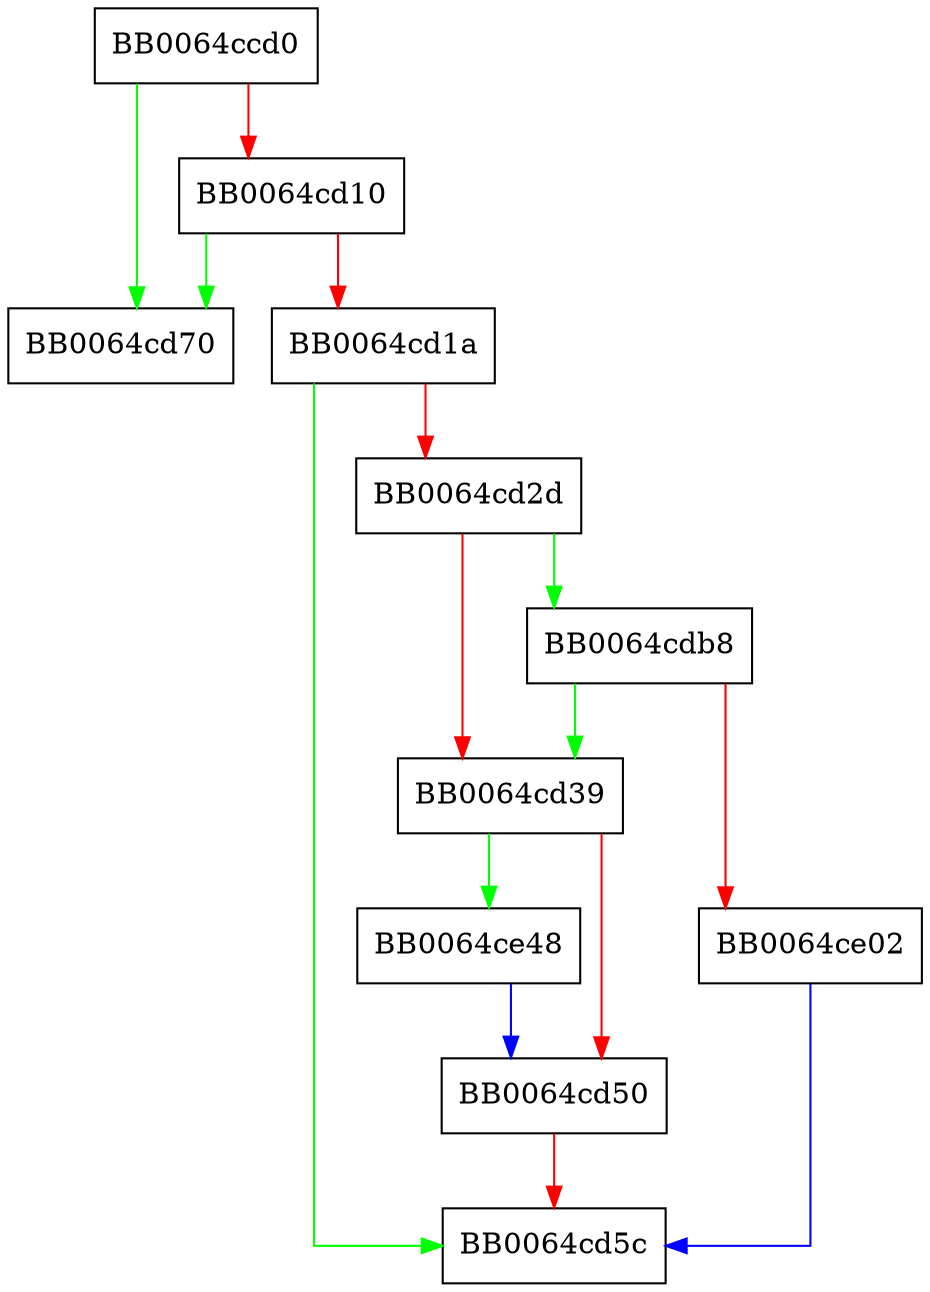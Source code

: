 digraph ossl_store_get0_loader_int {
  node [shape="box"];
  graph [splines=ortho];
  BB0064ccd0 -> BB0064cd70 [color="green"];
  BB0064ccd0 -> BB0064cd10 [color="red"];
  BB0064cd10 -> BB0064cd70 [color="green"];
  BB0064cd10 -> BB0064cd1a [color="red"];
  BB0064cd1a -> BB0064cd5c [color="green"];
  BB0064cd1a -> BB0064cd2d [color="red"];
  BB0064cd2d -> BB0064cdb8 [color="green"];
  BB0064cd2d -> BB0064cd39 [color="red"];
  BB0064cd39 -> BB0064ce48 [color="green"];
  BB0064cd39 -> BB0064cd50 [color="red"];
  BB0064cd50 -> BB0064cd5c [color="red"];
  BB0064cdb8 -> BB0064cd39 [color="green"];
  BB0064cdb8 -> BB0064ce02 [color="red"];
  BB0064ce02 -> BB0064cd5c [color="blue"];
  BB0064ce48 -> BB0064cd50 [color="blue"];
}